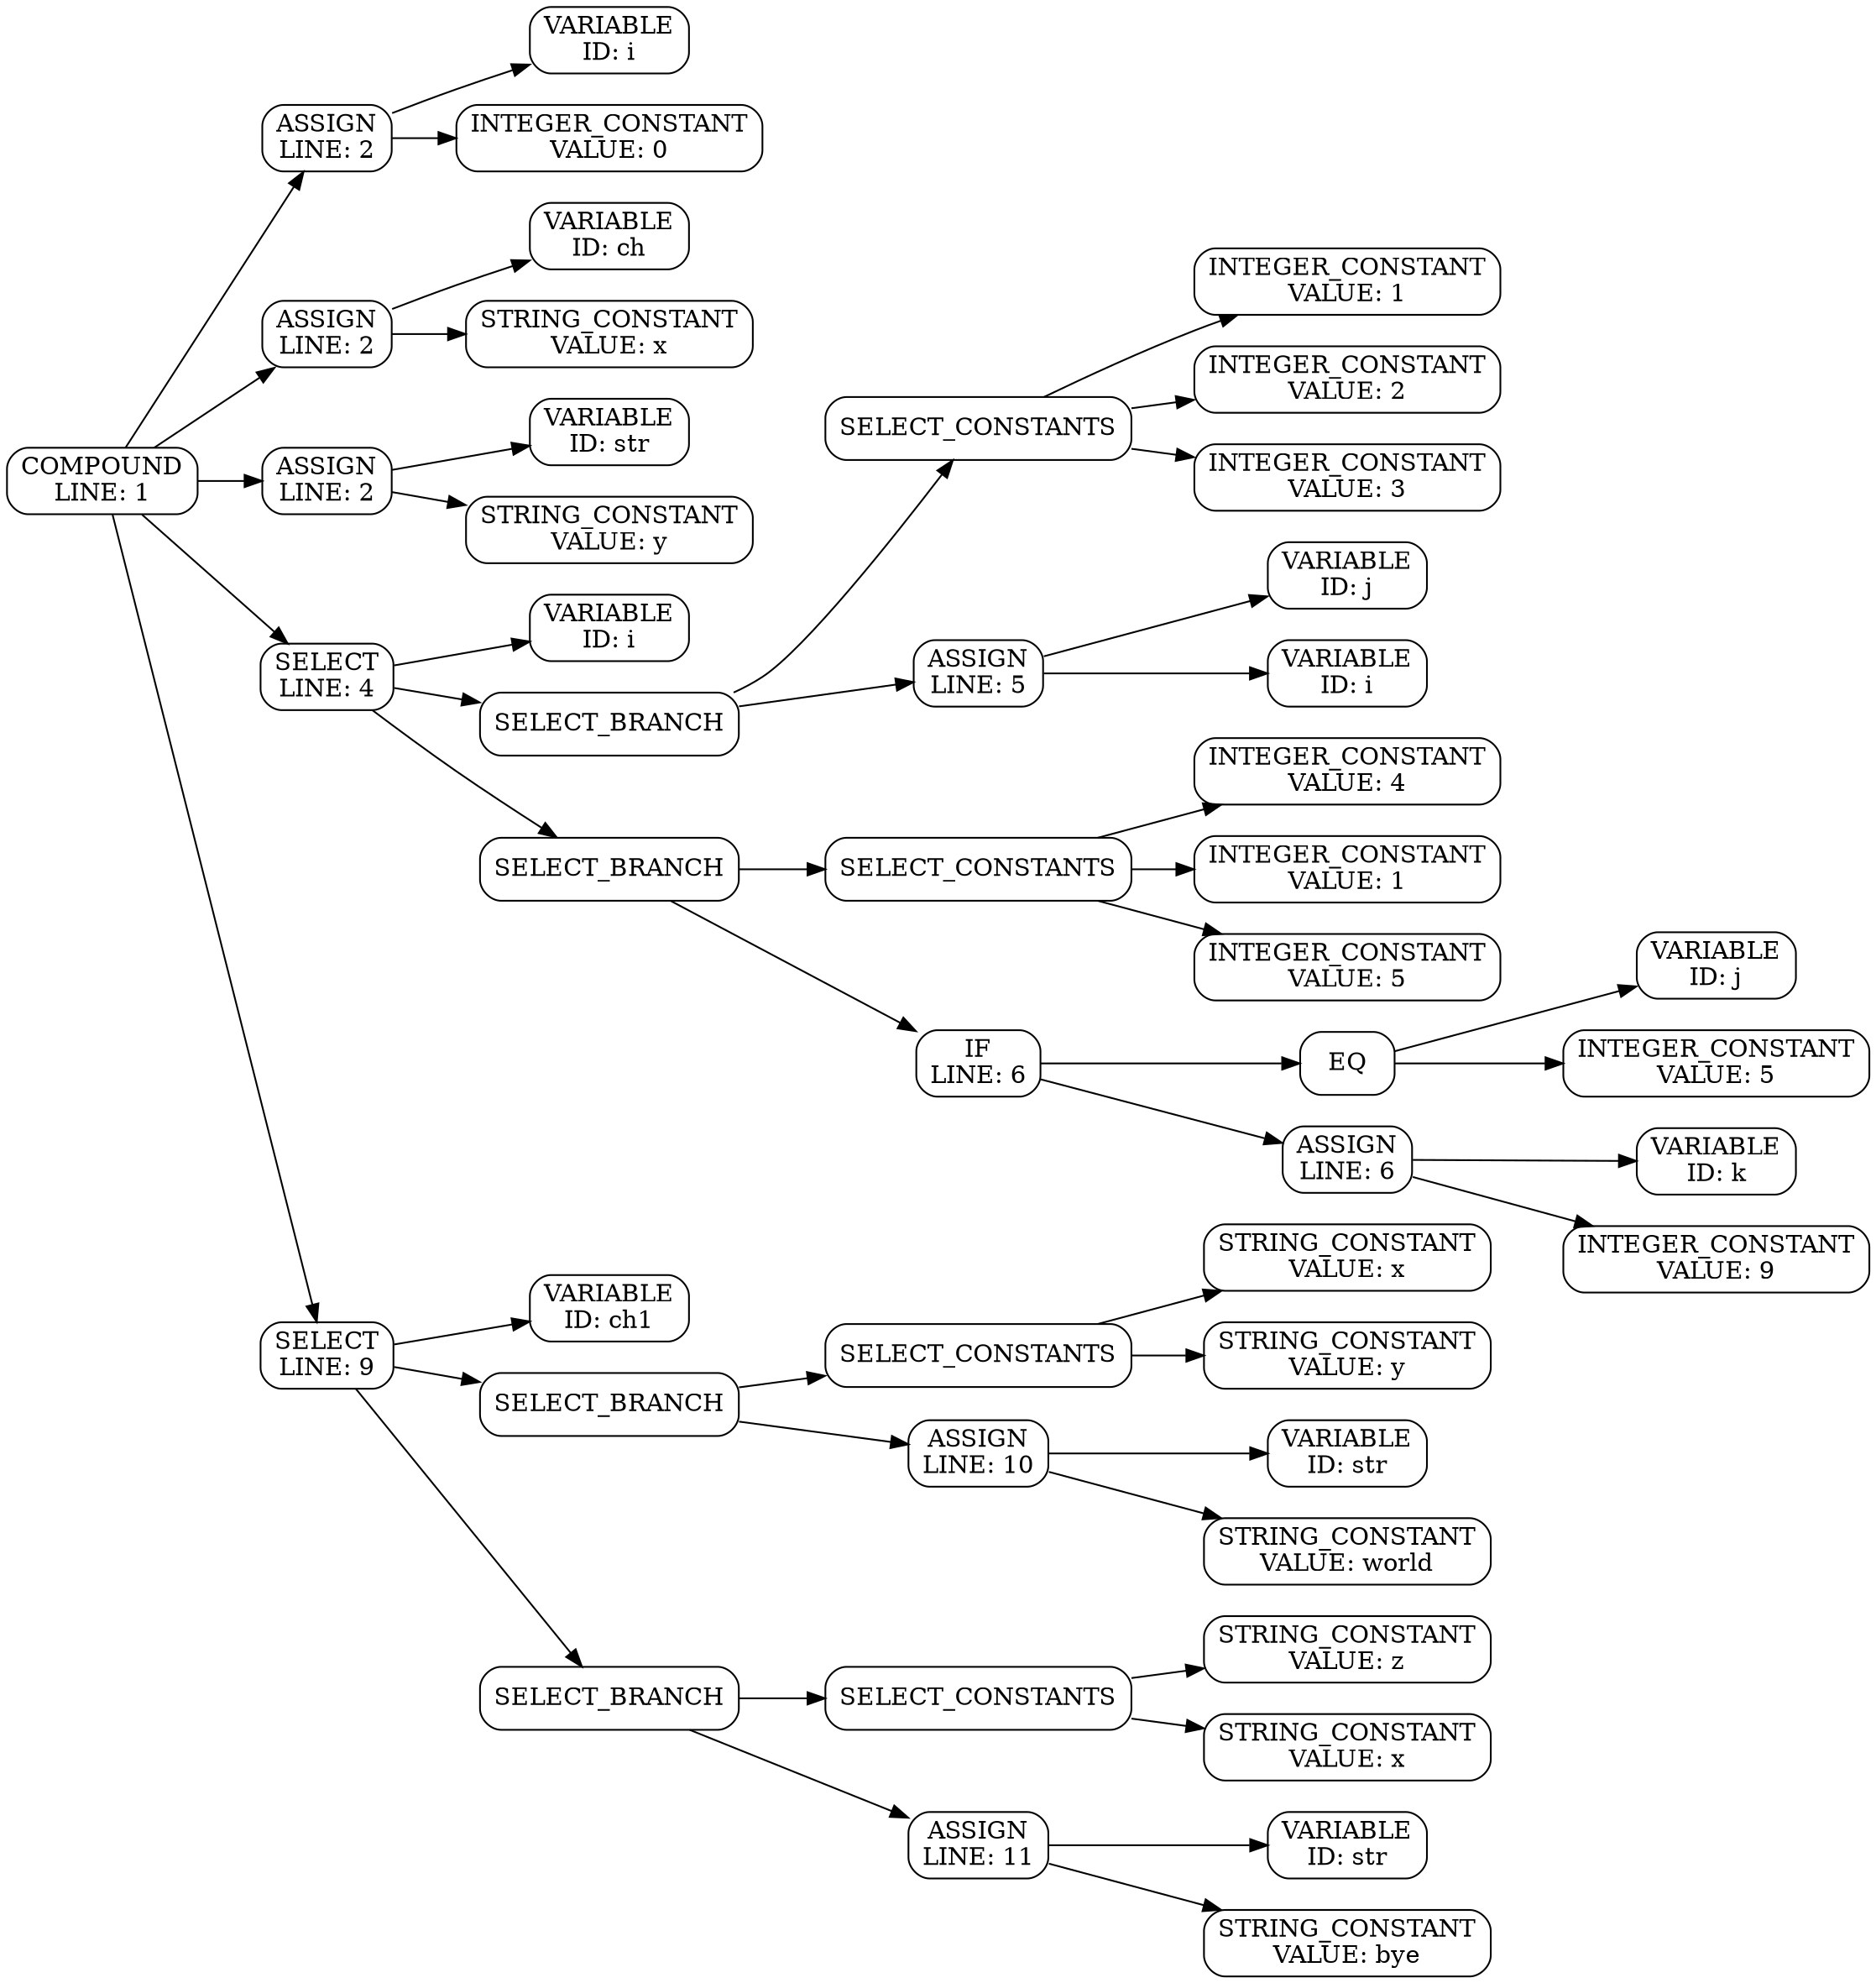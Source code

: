 digraph "parse tree"
{
  rankdir="LR"
  {
    node [shape=box, style="rounded"]
    node0 [label = "COMPOUND\nLINE: 1"]
    node1 [label = "ASSIGN\nLINE: 2"]
    node2 [label = "VARIABLE\nID: i"]
    node3 [label = "INTEGER_CONSTANT\nVALUE: 0"]
    node4 [label = "ASSIGN\nLINE: 2"]
    node5 [label = "VARIABLE\nID: ch"]
    node6 [label = "STRING_CONSTANT\nVALUE: x"]
    node7 [label = "ASSIGN\nLINE: 2"]
    node8 [label = "VARIABLE\nID: str"]
    node9 [label = "STRING_CONSTANT\nVALUE: y"]
    node10 [label = "SELECT\nLINE: 4"]
    node11 [label = "VARIABLE\nID: i"]
    node12 [label = "SELECT_BRANCH"]
    node13 [label = "SELECT_CONSTANTS"]
    node14 [label = "INTEGER_CONSTANT\nVALUE: 1"]
    node15 [label = "INTEGER_CONSTANT\nVALUE: 2"]
    node16 [label = "INTEGER_CONSTANT\nVALUE: 3"]
    node17 [label = "ASSIGN\nLINE: 5"]
    node18 [label = "VARIABLE\nID: j"]
    node19 [label = "VARIABLE\nID: i"]
    node20 [label = "SELECT_BRANCH"]
    node21 [label = "SELECT_CONSTANTS"]
    node22 [label = "INTEGER_CONSTANT\nVALUE: 4"]
    node23 [label = "INTEGER_CONSTANT\nVALUE: 1"]
    node24 [label = "INTEGER_CONSTANT\nVALUE: 5"]
    node25 [label = "IF\nLINE: 6"]
    node26 [label = "EQ"]
    node27 [label = "VARIABLE\nID: j"]
    node28 [label = "INTEGER_CONSTANT\nVALUE: 5"]
    node29 [label = "ASSIGN\nLINE: 6"]
    node30 [label = "VARIABLE\nID: k"]
    node31 [label = "INTEGER_CONSTANT\nVALUE: 9"]
    node32 [label = "SELECT\nLINE: 9"]
    node33 [label = "VARIABLE\nID: ch1"]
    node34 [label = "SELECT_BRANCH"]
    node35 [label = "SELECT_CONSTANTS"]
    node36 [label = "STRING_CONSTANT\nVALUE: x"]
    node37 [label = "STRING_CONSTANT\nVALUE: y"]
    node38 [label = "ASSIGN\nLINE: 10"]
    node39 [label = "VARIABLE\nID: str"]
    node40 [label = "STRING_CONSTANT\nVALUE: world"]
    node41 [label = "SELECT_BRANCH"]
    node42 [label = "SELECT_CONSTANTS"]
    node43 [label = "STRING_CONSTANT\nVALUE: z"]
    node44 [label = "STRING_CONSTANT\nVALUE: x"]
    node45 [label = "ASSIGN\nLINE: 11"]
    node46 [label = "VARIABLE\nID: str"]
    node47 [label = "STRING_CONSTANT\nVALUE: bye"]
  }
  node1 -> { node2 node3 }
  node4 -> { node5 node6 }
  node7 -> { node8 node9 }
  node13 -> { node14 node15 node16 }
  node17 -> { node18 node19 }
  node12 -> { node13 node17 }
  node21 -> { node22 node23 node24 }
  node26 -> { node27 node28 }
  node29 -> { node30 node31 }
  node25 -> { node26 node29 }
  node20 -> { node21 node25 }
  node10 -> { node11 node12 node20 }
  node35 -> { node36 node37 }
  node38 -> { node39 node40 }
  node34 -> { node35 node38 }
  node42 -> { node43 node44 }
  node45 -> { node46 node47 }
  node41 -> { node42 node45 }
  node32 -> { node33 node34 node41 }
  node0 -> { node1 node4 node7 node10 node32 }
}